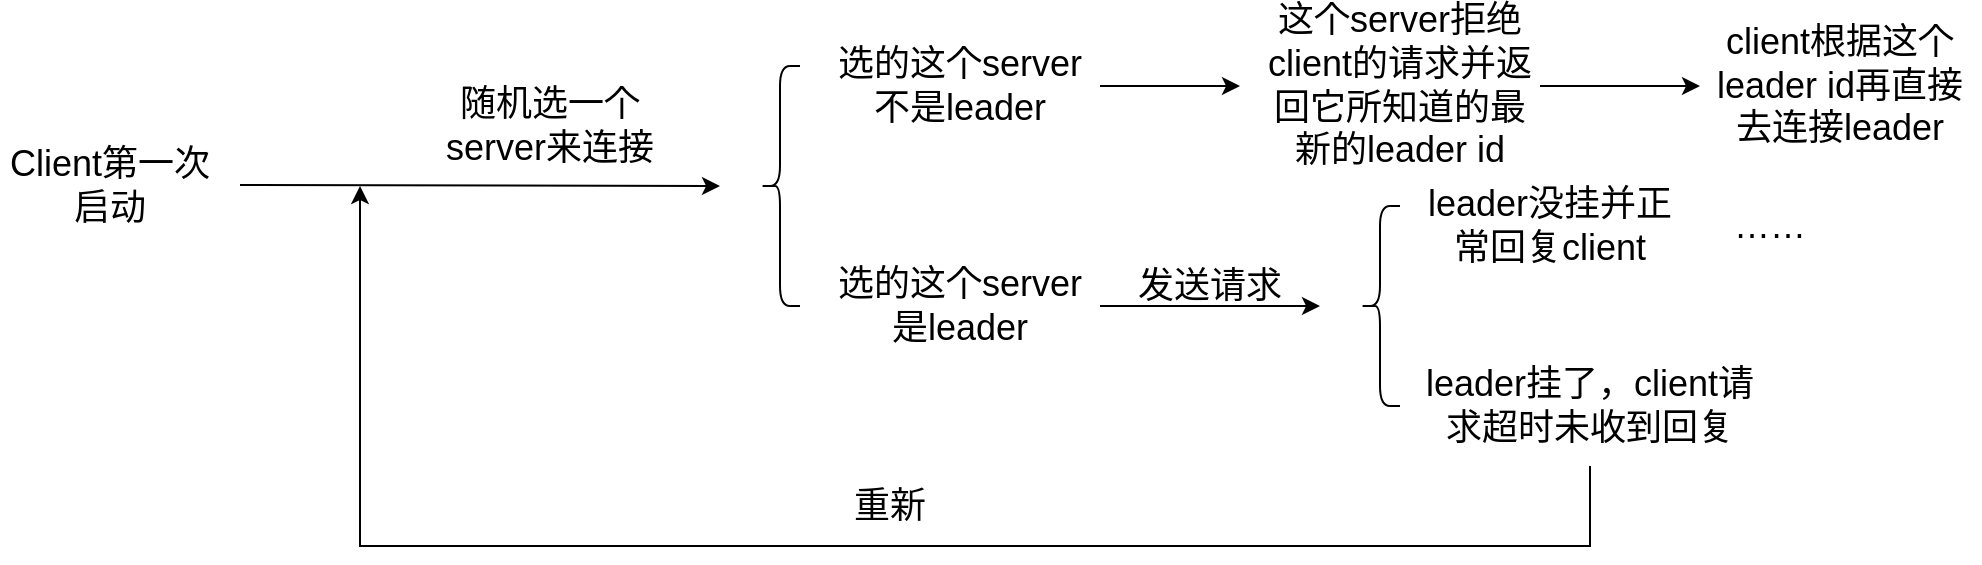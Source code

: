 <mxfile version="21.1.4" type="device">
  <diagram name="第 1 页" id="FZJmRkkW8R2Tms1hYAiO">
    <mxGraphModel dx="1216" dy="591" grid="1" gridSize="10" guides="1" tooltips="1" connect="1" arrows="1" fold="1" page="1" pageScale="1" pageWidth="10000" pageHeight="10000" math="0" shadow="0">
      <root>
        <mxCell id="0" />
        <mxCell id="1" parent="0" />
        <mxCell id="zuoMcM_HNG_YOZGho7tY-1" value="&lt;font style=&quot;font-size: 18px;&quot;&gt;Client第一次启动&lt;/font&gt;" style="text;html=1;strokeColor=none;fillColor=none;align=center;verticalAlign=middle;whiteSpace=wrap;rounded=0;" vertex="1" parent="1">
          <mxGeometry x="90" y="290" width="110" height="20" as="geometry" />
        </mxCell>
        <mxCell id="zuoMcM_HNG_YOZGho7tY-3" value="" style="endArrow=classic;html=1;rounded=0;" edge="1" parent="1">
          <mxGeometry width="50" height="50" relative="1" as="geometry">
            <mxPoint x="210" y="299.5" as="sourcePoint" />
            <mxPoint x="450" y="300" as="targetPoint" />
          </mxGeometry>
        </mxCell>
        <mxCell id="zuoMcM_HNG_YOZGho7tY-4" value="&lt;font style=&quot;font-size: 18px;&quot;&gt;随机选一个server来连接&lt;/font&gt;" style="text;html=1;strokeColor=none;fillColor=none;align=center;verticalAlign=middle;whiteSpace=wrap;rounded=0;" vertex="1" parent="1">
          <mxGeometry x="310" y="260" width="110" height="20" as="geometry" />
        </mxCell>
        <mxCell id="zuoMcM_HNG_YOZGho7tY-5" value="" style="shape=curlyBracket;whiteSpace=wrap;html=1;rounded=1;labelPosition=left;verticalLabelPosition=middle;align=right;verticalAlign=middle;" vertex="1" parent="1">
          <mxGeometry x="470" y="240" width="20" height="120" as="geometry" />
        </mxCell>
        <mxCell id="zuoMcM_HNG_YOZGho7tY-6" value="&lt;font style=&quot;font-size: 18px;&quot;&gt;选的这个server是leader&lt;/font&gt;" style="text;html=1;strokeColor=none;fillColor=none;align=center;verticalAlign=middle;whiteSpace=wrap;rounded=0;" vertex="1" parent="1">
          <mxGeometry x="500" y="350" width="140" height="20" as="geometry" />
        </mxCell>
        <mxCell id="zuoMcM_HNG_YOZGho7tY-7" value="&lt;font style=&quot;font-size: 18px;&quot;&gt;选的这个server不是leader&lt;/font&gt;" style="text;html=1;strokeColor=none;fillColor=none;align=center;verticalAlign=middle;whiteSpace=wrap;rounded=0;" vertex="1" parent="1">
          <mxGeometry x="500" y="240" width="140" height="20" as="geometry" />
        </mxCell>
        <mxCell id="zuoMcM_HNG_YOZGho7tY-9" value="" style="endArrow=classic;html=1;rounded=0;" edge="1" parent="1">
          <mxGeometry width="50" height="50" relative="1" as="geometry">
            <mxPoint x="640" y="250" as="sourcePoint" />
            <mxPoint x="710" y="250" as="targetPoint" />
          </mxGeometry>
        </mxCell>
        <mxCell id="zuoMcM_HNG_YOZGho7tY-10" value="&lt;font style=&quot;font-size: 18px;&quot;&gt;这个server拒绝client的请求并返回它所知道的最新的leader id&lt;/font&gt;" style="text;html=1;strokeColor=none;fillColor=none;align=center;verticalAlign=middle;whiteSpace=wrap;rounded=0;" vertex="1" parent="1">
          <mxGeometry x="720" y="240" width="140" height="20" as="geometry" />
        </mxCell>
        <mxCell id="zuoMcM_HNG_YOZGho7tY-11" value="" style="endArrow=classic;html=1;rounded=0;" edge="1" parent="1">
          <mxGeometry width="50" height="50" relative="1" as="geometry">
            <mxPoint x="860" y="250" as="sourcePoint" />
            <mxPoint x="940" y="250" as="targetPoint" />
          </mxGeometry>
        </mxCell>
        <mxCell id="zuoMcM_HNG_YOZGho7tY-12" value="&lt;font style=&quot;font-size: 18px;&quot;&gt;client根据这个leader id再直接去连接leader&lt;/font&gt;" style="text;html=1;strokeColor=none;fillColor=none;align=center;verticalAlign=middle;whiteSpace=wrap;rounded=0;" vertex="1" parent="1">
          <mxGeometry x="940" y="240" width="140" height="20" as="geometry" />
        </mxCell>
        <mxCell id="zuoMcM_HNG_YOZGho7tY-13" value="" style="endArrow=classic;html=1;rounded=0;" edge="1" parent="1">
          <mxGeometry width="50" height="50" relative="1" as="geometry">
            <mxPoint x="640" y="360" as="sourcePoint" />
            <mxPoint x="750" y="360" as="targetPoint" />
          </mxGeometry>
        </mxCell>
        <mxCell id="zuoMcM_HNG_YOZGho7tY-14" value="&lt;font style=&quot;font-size: 18px;&quot;&gt;发送请求&lt;/font&gt;" style="text;html=1;strokeColor=none;fillColor=none;align=center;verticalAlign=middle;whiteSpace=wrap;rounded=0;" vertex="1" parent="1">
          <mxGeometry x="640" y="340" width="110" height="20" as="geometry" />
        </mxCell>
        <mxCell id="zuoMcM_HNG_YOZGho7tY-15" value="" style="shape=curlyBracket;whiteSpace=wrap;html=1;rounded=1;labelPosition=left;verticalLabelPosition=middle;align=right;verticalAlign=middle;" vertex="1" parent="1">
          <mxGeometry x="770" y="310" width="20" height="100" as="geometry" />
        </mxCell>
        <mxCell id="zuoMcM_HNG_YOZGho7tY-16" value="&lt;font style=&quot;font-size: 18px;&quot;&gt;leader没挂并正常回复client&lt;/font&gt;" style="text;html=1;strokeColor=none;fillColor=none;align=center;verticalAlign=middle;whiteSpace=wrap;rounded=0;" vertex="1" parent="1">
          <mxGeometry x="800" y="310" width="130" height="20" as="geometry" />
        </mxCell>
        <mxCell id="zuoMcM_HNG_YOZGho7tY-17" value="&lt;span style=&quot;font-size: 18px;&quot;&gt;……&lt;/span&gt;" style="text;html=1;strokeColor=none;fillColor=none;align=center;verticalAlign=middle;whiteSpace=wrap;rounded=0;" vertex="1" parent="1">
          <mxGeometry x="910" y="315" width="130" height="10" as="geometry" />
        </mxCell>
        <mxCell id="zuoMcM_HNG_YOZGho7tY-22" style="edgeStyle=orthogonalEdgeStyle;rounded=0;orthogonalLoop=1;jettySize=auto;html=1;" edge="1" parent="1">
          <mxGeometry relative="1" as="geometry">
            <mxPoint x="270" y="300" as="targetPoint" />
            <mxPoint x="885" y="440" as="sourcePoint" />
            <Array as="points">
              <mxPoint x="885" y="480" />
              <mxPoint x="270" y="480" />
            </Array>
          </mxGeometry>
        </mxCell>
        <mxCell id="zuoMcM_HNG_YOZGho7tY-20" value="&lt;font style=&quot;font-size: 18px;&quot;&gt;leader挂了，client请求超时未收到回复&lt;/font&gt;" style="text;html=1;strokeColor=none;fillColor=none;align=center;verticalAlign=middle;whiteSpace=wrap;rounded=0;" vertex="1" parent="1">
          <mxGeometry x="800" y="400" width="170" height="20" as="geometry" />
        </mxCell>
        <mxCell id="zuoMcM_HNG_YOZGho7tY-23" value="&lt;font style=&quot;font-size: 18px;&quot;&gt;重新&lt;/font&gt;" style="text;html=1;strokeColor=none;fillColor=none;align=center;verticalAlign=middle;whiteSpace=wrap;rounded=0;" vertex="1" parent="1">
          <mxGeometry x="480" y="450" width="110" height="20" as="geometry" />
        </mxCell>
      </root>
    </mxGraphModel>
  </diagram>
</mxfile>
